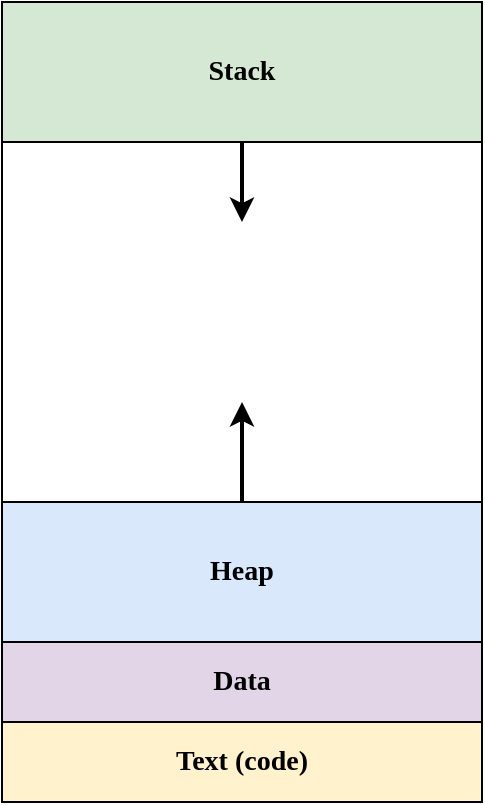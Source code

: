 <mxfile version="24.6.1" type="device">
  <diagram name="Página-1" id="p8f-8EjKs7_p5lhnpXSb">
    <mxGraphModel dx="880" dy="532" grid="1" gridSize="10" guides="1" tooltips="1" connect="1" arrows="1" fold="1" page="1" pageScale="1" pageWidth="827" pageHeight="1169" math="0" shadow="0">
      <root>
        <mxCell id="0" />
        <mxCell id="1" parent="0" />
        <mxCell id="QK6k8lFPqulPiPessBOS-1" value="" style="rounded=0;whiteSpace=wrap;html=1;fillColor=none;" parent="1" vertex="1">
          <mxGeometry x="360" y="120" width="240" height="400" as="geometry" />
        </mxCell>
        <mxCell id="QK6k8lFPqulPiPessBOS-2" value="&lt;font size=&quot;1&quot; face=&quot;Lucida Console&quot;&gt;&lt;b style=&quot;font-size: 14px;&quot;&gt;Text (code)&lt;/b&gt;&lt;/font&gt;" style="rounded=0;whiteSpace=wrap;html=1;fillColor=#fff2cc;strokeColor=#000000;" parent="1" vertex="1">
          <mxGeometry x="360" y="480" width="240" height="40" as="geometry" />
        </mxCell>
        <mxCell id="QK6k8lFPqulPiPessBOS-3" value="&lt;font size=&quot;1&quot; face=&quot;Lucida Console&quot;&gt;&lt;b style=&quot;font-size: 14px;&quot;&gt;Data&lt;/b&gt;&lt;/font&gt;" style="rounded=0;whiteSpace=wrap;html=1;fillColor=#e1d5e7;strokeColor=#000000;" parent="1" vertex="1">
          <mxGeometry x="360" y="440" width="240" height="40" as="geometry" />
        </mxCell>
        <mxCell id="QK6k8lFPqulPiPessBOS-5" value="&lt;font face=&quot;Lucida Console&quot;&gt;&lt;span style=&quot;font-size: 14px;&quot;&gt;&lt;b&gt;Heap&lt;/b&gt;&lt;/span&gt;&lt;/font&gt;" style="rounded=0;whiteSpace=wrap;html=1;fillColor=#dae8fc;strokeColor=#000000;" parent="1" vertex="1">
          <mxGeometry x="360" y="370" width="240" height="70" as="geometry" />
        </mxCell>
        <mxCell id="QK6k8lFPqulPiPessBOS-6" value="&lt;font size=&quot;1&quot; face=&quot;Lucida Console&quot;&gt;&lt;b style=&quot;font-size: 14px;&quot;&gt;Stack&lt;/b&gt;&lt;/font&gt;" style="rounded=0;whiteSpace=wrap;html=1;fillColor=#d5e8d4;strokeColor=#000000;" parent="1" vertex="1">
          <mxGeometry x="360" y="120" width="240" height="70" as="geometry" />
        </mxCell>
        <mxCell id="QK6k8lFPqulPiPessBOS-8" value="" style="endArrow=classic;html=1;rounded=0;exitX=0.5;exitY=1;exitDx=0;exitDy=0;strokeWidth=2;" parent="1" source="QK6k8lFPqulPiPessBOS-6" edge="1">
          <mxGeometry width="50" height="50" relative="1" as="geometry">
            <mxPoint x="460" y="280" as="sourcePoint" />
            <mxPoint x="480" y="230" as="targetPoint" />
          </mxGeometry>
        </mxCell>
        <mxCell id="QK6k8lFPqulPiPessBOS-9" value="" style="endArrow=classic;html=1;rounded=0;exitX=0.5;exitY=0;exitDx=0;exitDy=0;strokeWidth=2;" parent="1" source="QK6k8lFPqulPiPessBOS-5" edge="1">
          <mxGeometry width="50" height="50" relative="1" as="geometry">
            <mxPoint x="490" y="310" as="sourcePoint" />
            <mxPoint x="480" y="320" as="targetPoint" />
          </mxGeometry>
        </mxCell>
      </root>
    </mxGraphModel>
  </diagram>
</mxfile>
